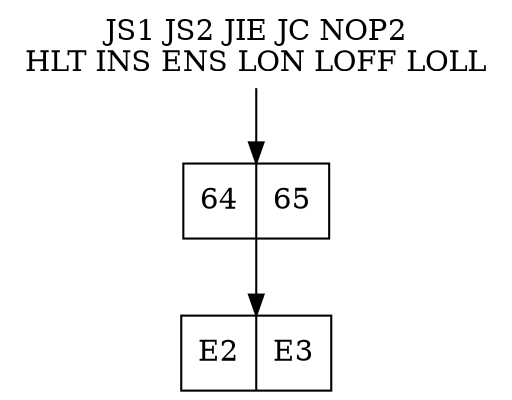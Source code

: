 // UCE 460 - 140231302 (fo. 9) - Various single instructions
    
digraph G {
    graph [ splines = ortho ]
    node  [ shape = box ]
    
    start -> 6465
    6465 -> E2E3
    
    start [ shape = none ; label = "JS1 JS2 JIE JC NOP2\nHLT INS ENS LON LOFF LOLL"]
    6465  [ shape = record ; label = "64|65" ]
    E2E3  [ shape = record ; label = "E2|E3" ]
}


